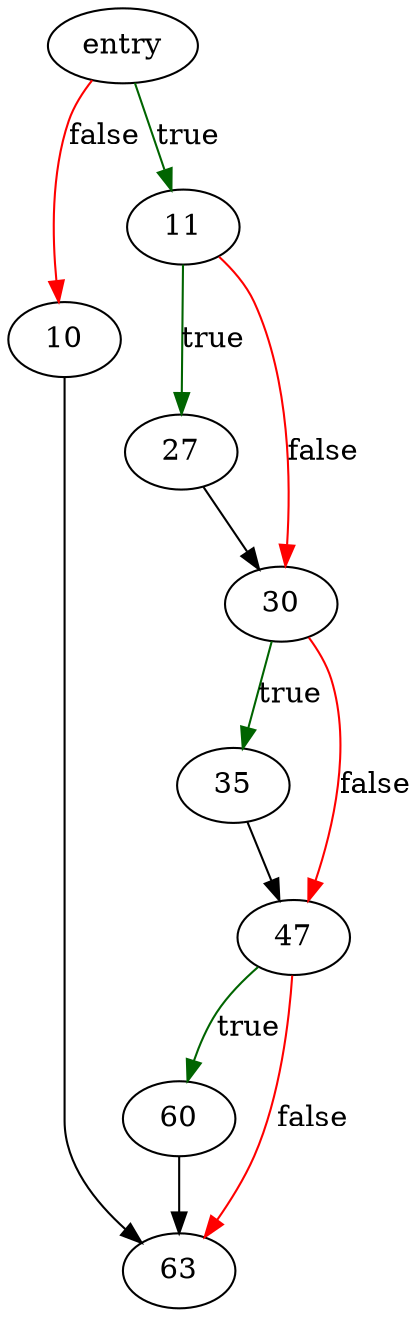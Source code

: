 digraph "checkAppendMsg" {
	// Node definitions.
	2 [label=entry];
	10;
	11;
	27;
	30;
	35;
	47;
	60;
	63;

	// Edge definitions.
	2 -> 10 [
		color=red
		label=false
	];
	2 -> 11 [
		color=darkgreen
		label=true
	];
	10 -> 63;
	11 -> 27 [
		color=darkgreen
		label=true
	];
	11 -> 30 [
		color=red
		label=false
	];
	27 -> 30;
	30 -> 35 [
		color=darkgreen
		label=true
	];
	30 -> 47 [
		color=red
		label=false
	];
	35 -> 47;
	47 -> 60 [
		color=darkgreen
		label=true
	];
	47 -> 63 [
		color=red
		label=false
	];
	60 -> 63;
}